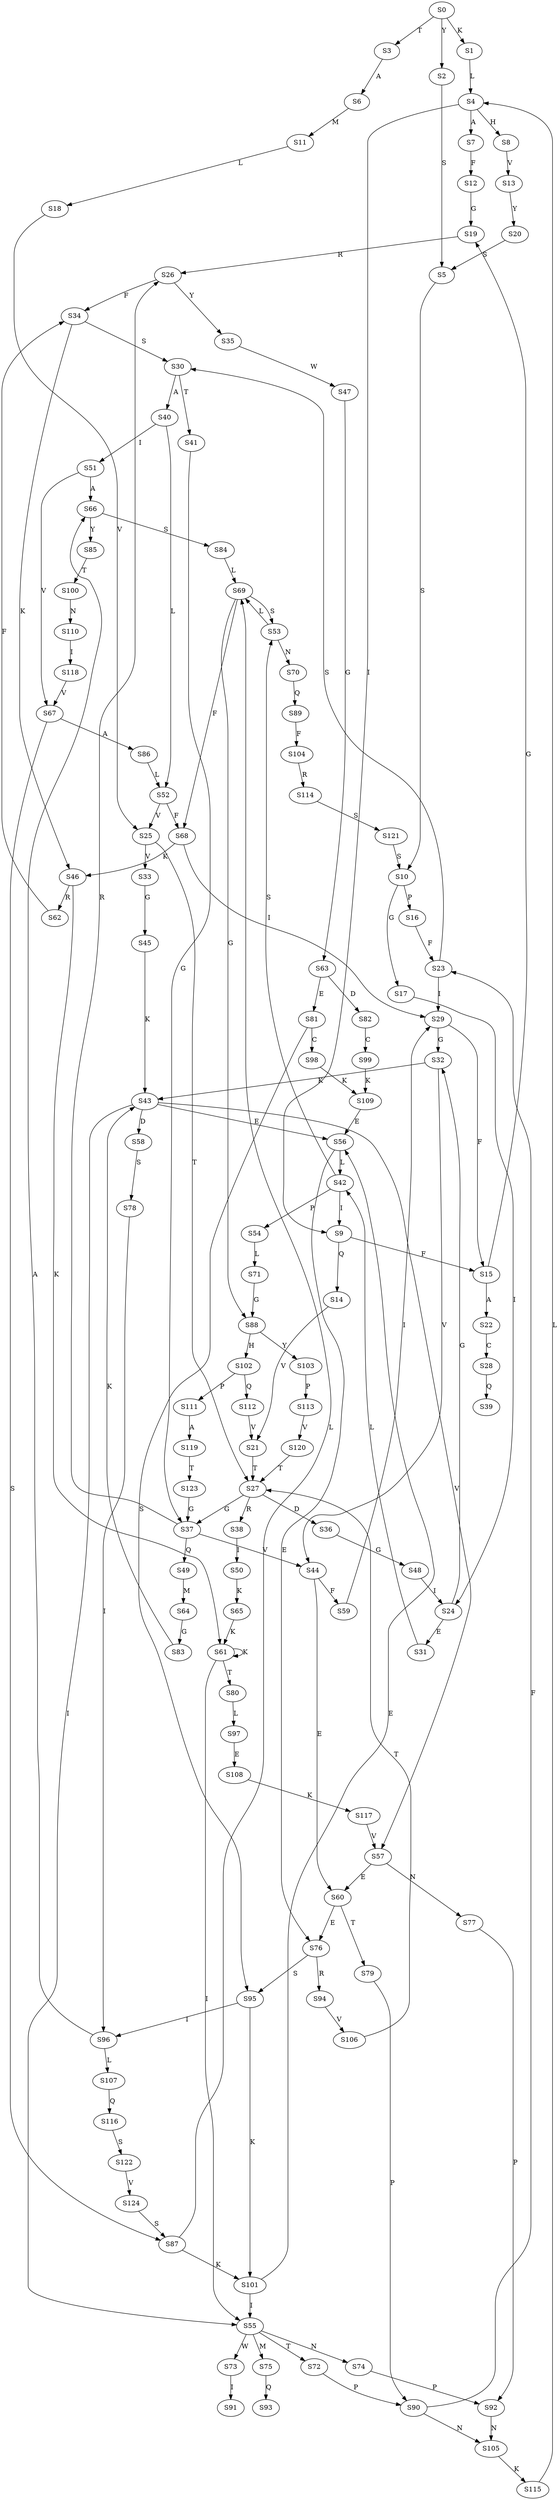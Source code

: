 strict digraph  {
	S0 -> S1 [ label = K ];
	S0 -> S2 [ label = Y ];
	S0 -> S3 [ label = T ];
	S1 -> S4 [ label = L ];
	S2 -> S5 [ label = S ];
	S3 -> S6 [ label = A ];
	S4 -> S7 [ label = A ];
	S4 -> S8 [ label = H ];
	S4 -> S9 [ label = I ];
	S5 -> S10 [ label = S ];
	S6 -> S11 [ label = M ];
	S7 -> S12 [ label = F ];
	S8 -> S13 [ label = V ];
	S9 -> S14 [ label = Q ];
	S9 -> S15 [ label = F ];
	S10 -> S16 [ label = P ];
	S10 -> S17 [ label = G ];
	S11 -> S18 [ label = L ];
	S12 -> S19 [ label = G ];
	S13 -> S20 [ label = Y ];
	S14 -> S21 [ label = V ];
	S15 -> S22 [ label = A ];
	S15 -> S19 [ label = G ];
	S16 -> S23 [ label = F ];
	S17 -> S24 [ label = I ];
	S18 -> S25 [ label = V ];
	S19 -> S26 [ label = R ];
	S20 -> S5 [ label = S ];
	S21 -> S27 [ label = T ];
	S22 -> S28 [ label = C ];
	S23 -> S29 [ label = I ];
	S23 -> S30 [ label = S ];
	S24 -> S31 [ label = E ];
	S24 -> S32 [ label = G ];
	S25 -> S33 [ label = V ];
	S25 -> S27 [ label = T ];
	S26 -> S34 [ label = F ];
	S26 -> S35 [ label = Y ];
	S27 -> S36 [ label = D ];
	S27 -> S37 [ label = G ];
	S27 -> S38 [ label = R ];
	S28 -> S39 [ label = Q ];
	S29 -> S15 [ label = F ];
	S29 -> S32 [ label = G ];
	S30 -> S40 [ label = A ];
	S30 -> S41 [ label = T ];
	S31 -> S42 [ label = L ];
	S32 -> S43 [ label = K ];
	S32 -> S44 [ label = V ];
	S33 -> S45 [ label = G ];
	S34 -> S30 [ label = S ];
	S34 -> S46 [ label = K ];
	S35 -> S47 [ label = W ];
	S36 -> S48 [ label = G ];
	S37 -> S26 [ label = R ];
	S37 -> S44 [ label = V ];
	S37 -> S49 [ label = Q ];
	S38 -> S50 [ label = I ];
	S40 -> S51 [ label = I ];
	S40 -> S52 [ label = L ];
	S41 -> S37 [ label = G ];
	S42 -> S53 [ label = S ];
	S42 -> S9 [ label = I ];
	S42 -> S54 [ label = P ];
	S43 -> S55 [ label = I ];
	S43 -> S56 [ label = E ];
	S43 -> S57 [ label = V ];
	S43 -> S58 [ label = D ];
	S44 -> S59 [ label = F ];
	S44 -> S60 [ label = E ];
	S45 -> S43 [ label = K ];
	S46 -> S61 [ label = K ];
	S46 -> S62 [ label = R ];
	S47 -> S63 [ label = G ];
	S48 -> S24 [ label = I ];
	S49 -> S64 [ label = M ];
	S50 -> S65 [ label = K ];
	S51 -> S66 [ label = A ];
	S51 -> S67 [ label = V ];
	S52 -> S25 [ label = V ];
	S52 -> S68 [ label = F ];
	S53 -> S69 [ label = L ];
	S53 -> S70 [ label = N ];
	S54 -> S71 [ label = L ];
	S55 -> S72 [ label = T ];
	S55 -> S73 [ label = W ];
	S55 -> S74 [ label = N ];
	S55 -> S75 [ label = M ];
	S56 -> S42 [ label = L ];
	S56 -> S76 [ label = E ];
	S57 -> S77 [ label = N ];
	S57 -> S60 [ label = E ];
	S58 -> S78 [ label = S ];
	S59 -> S29 [ label = I ];
	S60 -> S76 [ label = E ];
	S60 -> S79 [ label = T ];
	S61 -> S55 [ label = I ];
	S61 -> S61 [ label = K ];
	S61 -> S80 [ label = T ];
	S62 -> S34 [ label = F ];
	S63 -> S81 [ label = E ];
	S63 -> S82 [ label = D ];
	S64 -> S83 [ label = G ];
	S65 -> S61 [ label = K ];
	S66 -> S84 [ label = S ];
	S66 -> S85 [ label = Y ];
	S67 -> S86 [ label = A ];
	S67 -> S87 [ label = S ];
	S68 -> S29 [ label = I ];
	S68 -> S46 [ label = K ];
	S69 -> S68 [ label = F ];
	S69 -> S88 [ label = G ];
	S69 -> S53 [ label = S ];
	S70 -> S89 [ label = Q ];
	S71 -> S88 [ label = G ];
	S72 -> S90 [ label = P ];
	S73 -> S91 [ label = I ];
	S74 -> S92 [ label = P ];
	S75 -> S93 [ label = Q ];
	S76 -> S94 [ label = R ];
	S76 -> S95 [ label = S ];
	S77 -> S92 [ label = P ];
	S78 -> S96 [ label = I ];
	S79 -> S90 [ label = P ];
	S80 -> S97 [ label = L ];
	S81 -> S95 [ label = S ];
	S81 -> S98 [ label = C ];
	S82 -> S99 [ label = C ];
	S83 -> S43 [ label = K ];
	S84 -> S69 [ label = L ];
	S85 -> S100 [ label = T ];
	S86 -> S52 [ label = L ];
	S87 -> S101 [ label = K ];
	S87 -> S69 [ label = L ];
	S88 -> S102 [ label = H ];
	S88 -> S103 [ label = Y ];
	S89 -> S104 [ label = F ];
	S90 -> S105 [ label = N ];
	S90 -> S23 [ label = F ];
	S92 -> S105 [ label = N ];
	S94 -> S106 [ label = V ];
	S95 -> S101 [ label = K ];
	S95 -> S96 [ label = I ];
	S96 -> S107 [ label = L ];
	S96 -> S66 [ label = A ];
	S97 -> S108 [ label = E ];
	S98 -> S109 [ label = K ];
	S99 -> S109 [ label = K ];
	S100 -> S110 [ label = N ];
	S101 -> S56 [ label = E ];
	S101 -> S55 [ label = I ];
	S102 -> S111 [ label = P ];
	S102 -> S112 [ label = Q ];
	S103 -> S113 [ label = P ];
	S104 -> S114 [ label = R ];
	S105 -> S115 [ label = K ];
	S106 -> S27 [ label = T ];
	S107 -> S116 [ label = Q ];
	S108 -> S117 [ label = K ];
	S109 -> S56 [ label = E ];
	S110 -> S118 [ label = I ];
	S111 -> S119 [ label = A ];
	S112 -> S21 [ label = V ];
	S113 -> S120 [ label = V ];
	S114 -> S121 [ label = S ];
	S115 -> S4 [ label = L ];
	S116 -> S122 [ label = S ];
	S117 -> S57 [ label = V ];
	S118 -> S67 [ label = V ];
	S119 -> S123 [ label = T ];
	S120 -> S27 [ label = T ];
	S121 -> S10 [ label = S ];
	S122 -> S124 [ label = V ];
	S123 -> S37 [ label = G ];
	S124 -> S87 [ label = S ];
}
